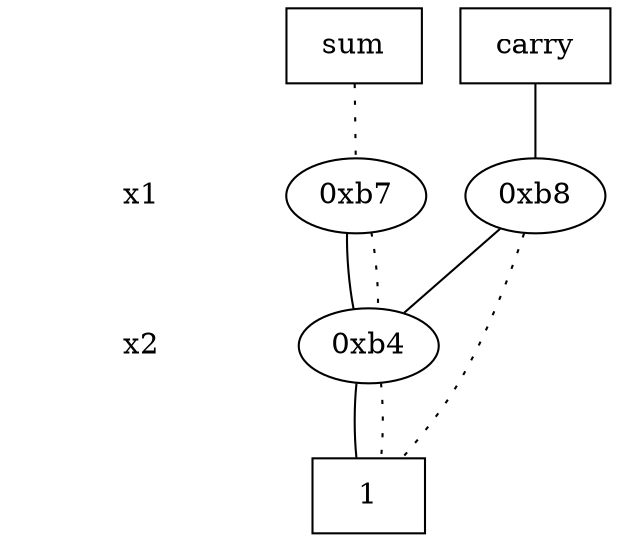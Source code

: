 digraph "DD" {
size = "7.5,10"
center = true;
edge [dir = none];
{ node [shape = plaintext];
  edge [style = invis];
  "CONST NODES" [style = invis];
" x1 " -> " x2 " -> "CONST NODES"; 
}
{ rank = same; node [shape = box]; edge [style = invis];
"  sum  " -> "  carry  "; }
{ rank = same; " x1 ";
"0xb8";
"0xb7";
}
{ rank = same; " x2 ";
"0xb4";
}
{ rank = same; "CONST NODES";
{ node [shape = box]; "0xaf";
}
}
"  sum  " -> "0xb7" [style = dotted];
"  carry  " -> "0xb8" [style = solid];
"0xb8" -> "0xb4";
"0xb8" -> "0xaf" [style = dotted];
"0xb7" -> "0xb4";
"0xb7" -> "0xb4" [style = dotted];
"0xb4" -> "0xaf";
"0xb4" -> "0xaf" [style = dotted];
"0xaf" [label = "1"];
}
